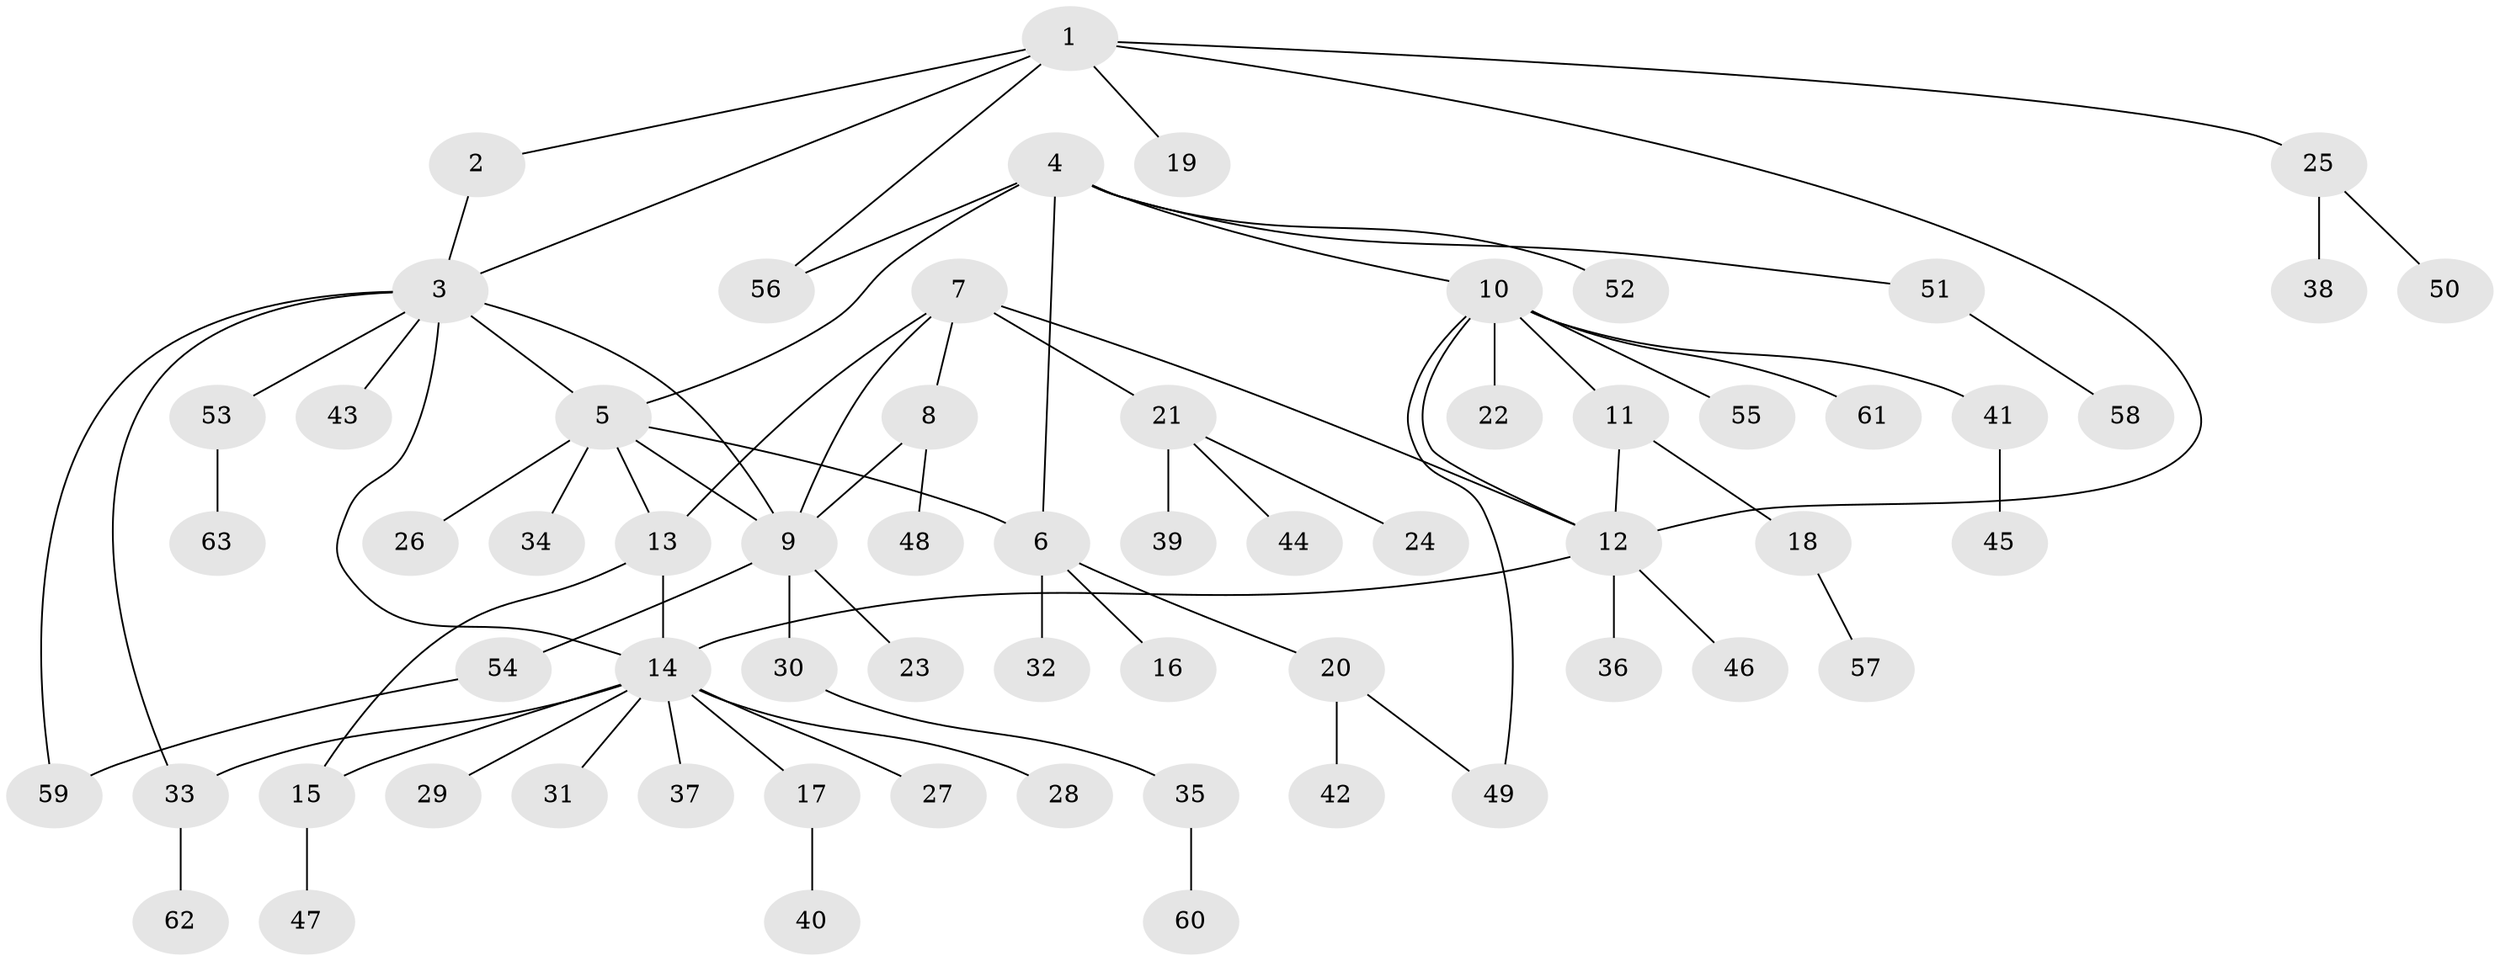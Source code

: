 // coarse degree distribution, {5: 0.023809523809523808, 7: 0.047619047619047616, 6: 0.09523809523809523, 4: 0.023809523809523808, 2: 0.11904761904761904, 8: 0.023809523809523808, 3: 0.07142857142857142, 10: 0.023809523809523808, 1: 0.5714285714285714}
// Generated by graph-tools (version 1.1) at 2025/52/02/27/25 19:52:19]
// undirected, 63 vertices, 77 edges
graph export_dot {
graph [start="1"]
  node [color=gray90,style=filled];
  1;
  2;
  3;
  4;
  5;
  6;
  7;
  8;
  9;
  10;
  11;
  12;
  13;
  14;
  15;
  16;
  17;
  18;
  19;
  20;
  21;
  22;
  23;
  24;
  25;
  26;
  27;
  28;
  29;
  30;
  31;
  32;
  33;
  34;
  35;
  36;
  37;
  38;
  39;
  40;
  41;
  42;
  43;
  44;
  45;
  46;
  47;
  48;
  49;
  50;
  51;
  52;
  53;
  54;
  55;
  56;
  57;
  58;
  59;
  60;
  61;
  62;
  63;
  1 -- 2;
  1 -- 3;
  1 -- 12;
  1 -- 19;
  1 -- 25;
  1 -- 56;
  2 -- 3;
  3 -- 5;
  3 -- 9;
  3 -- 14;
  3 -- 33;
  3 -- 43;
  3 -- 53;
  3 -- 59;
  4 -- 5;
  4 -- 6;
  4 -- 10;
  4 -- 51;
  4 -- 52;
  4 -- 56;
  5 -- 6;
  5 -- 9;
  5 -- 13;
  5 -- 26;
  5 -- 34;
  6 -- 16;
  6 -- 20;
  6 -- 32;
  7 -- 8;
  7 -- 9;
  7 -- 12;
  7 -- 13;
  7 -- 21;
  8 -- 9;
  8 -- 48;
  9 -- 23;
  9 -- 30;
  9 -- 54;
  10 -- 11;
  10 -- 12;
  10 -- 22;
  10 -- 41;
  10 -- 49;
  10 -- 55;
  10 -- 61;
  11 -- 12;
  11 -- 18;
  12 -- 14;
  12 -- 36;
  12 -- 46;
  13 -- 14;
  13 -- 15;
  14 -- 15;
  14 -- 17;
  14 -- 27;
  14 -- 28;
  14 -- 29;
  14 -- 31;
  14 -- 33;
  14 -- 37;
  15 -- 47;
  17 -- 40;
  18 -- 57;
  20 -- 42;
  20 -- 49;
  21 -- 24;
  21 -- 39;
  21 -- 44;
  25 -- 38;
  25 -- 50;
  30 -- 35;
  33 -- 62;
  35 -- 60;
  41 -- 45;
  51 -- 58;
  53 -- 63;
  54 -- 59;
}
